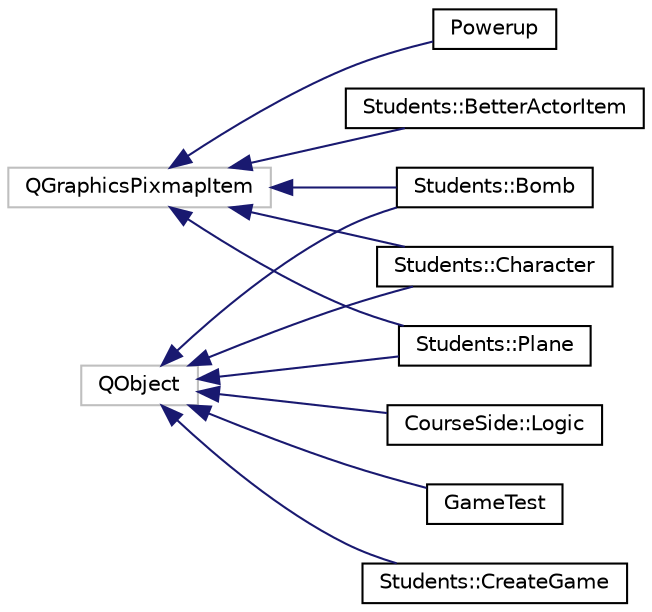 digraph "Graphical Class Hierarchy"
{
 // LATEX_PDF_SIZE
  edge [fontname="Helvetica",fontsize="10",labelfontname="Helvetica",labelfontsize="10"];
  node [fontname="Helvetica",fontsize="10",shape=record];
  rankdir="LR";
  Node12 [label="QGraphicsPixmapItem",height=0.2,width=0.4,color="grey75", fillcolor="white", style="filled",tooltip=" "];
  Node12 -> Node13 [dir="back",color="midnightblue",fontsize="10",style="solid",fontname="Helvetica"];
  Node13 [label="Powerup",height=0.2,width=0.4,color="black", fillcolor="white", style="filled",URL="$class_powerup.html",tooltip=" "];
  Node12 -> Node14 [dir="back",color="midnightblue",fontsize="10",style="solid",fontname="Helvetica"];
  Node14 [label="Students::BetterActorItem",height=0.2,width=0.4,color="black", fillcolor="white", style="filled",URL="$class_students_1_1_better_actor_item.html",tooltip=" "];
  Node12 -> Node5 [dir="back",color="midnightblue",fontsize="10",style="solid",fontname="Helvetica"];
  Node5 [label="Students::Bomb",height=0.2,width=0.4,color="black", fillcolor="white", style="filled",URL="$class_students_1_1_bomb.html",tooltip=" "];
  Node12 -> Node6 [dir="back",color="midnightblue",fontsize="10",style="solid",fontname="Helvetica"];
  Node6 [label="Students::Character",height=0.2,width=0.4,color="black", fillcolor="white", style="filled",URL="$class_students_1_1_character.html",tooltip=" "];
  Node12 -> Node8 [dir="back",color="midnightblue",fontsize="10",style="solid",fontname="Helvetica"];
  Node8 [label="Students::Plane",height=0.2,width=0.4,color="black", fillcolor="white", style="filled",URL="$class_students_1_1_plane.html",tooltip=" "];
  Node2 [label="QObject",height=0.2,width=0.4,color="grey75", fillcolor="white", style="filled",tooltip=" "];
  Node2 -> Node0 [dir="back",color="midnightblue",fontsize="10",style="solid",fontname="Helvetica"];
  Node0 [label="CourseSide::Logic",height=0.2,width=0.4,color="black", fillcolor="white", style="filled",URL="$class_course_side_1_1_logic.html",tooltip="The Logic class."];
  Node2 -> Node4 [dir="back",color="midnightblue",fontsize="10",style="solid",fontname="Helvetica"];
  Node4 [label="GameTest",height=0.2,width=0.4,color="black", fillcolor="white", style="filled",URL="$class_game_test.html",tooltip=" "];
  Node2 -> Node5 [dir="back",color="midnightblue",fontsize="10",style="solid",fontname="Helvetica"];
  Node2 -> Node6 [dir="back",color="midnightblue",fontsize="10",style="solid",fontname="Helvetica"];
  Node2 -> Node7 [dir="back",color="midnightblue",fontsize="10",style="solid",fontname="Helvetica"];
  Node7 [label="Students::CreateGame",height=0.2,width=0.4,color="black", fillcolor="white", style="filled",URL="$class_students_1_1_create_game.html",tooltip=" "];
  Node2 -> Node8 [dir="back",color="midnightblue",fontsize="10",style="solid",fontname="Helvetica"];
}
